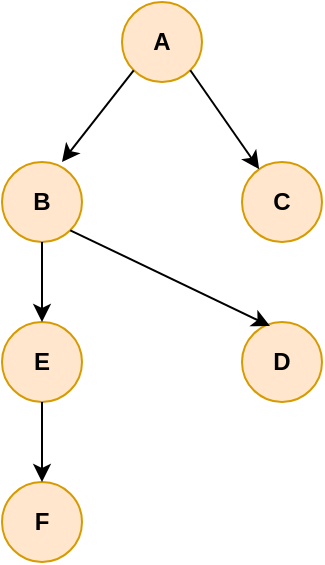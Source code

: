 <mxfile version="22.1.11" type="device">
  <diagram name="Page-1" id="0piBmzzNuuqjslALAcRJ">
    <mxGraphModel dx="1050" dy="578" grid="1" gridSize="10" guides="1" tooltips="1" connect="1" arrows="1" fold="1" page="1" pageScale="1" pageWidth="827" pageHeight="1169" math="0" shadow="0">
      <root>
        <mxCell id="0" />
        <mxCell id="1" parent="0" />
        <mxCell id="H7_bg1P-rGM-Wi8hyfqE-1" value="A" style="ellipse;whiteSpace=wrap;html=1;aspect=fixed;fillColor=#ffe6cc;strokeColor=#d79b00;fontStyle=1" parent="1" vertex="1">
          <mxGeometry x="260" y="80" width="40" height="40" as="geometry" />
        </mxCell>
        <mxCell id="H7_bg1P-rGM-Wi8hyfqE-3" value="F" style="ellipse;whiteSpace=wrap;html=1;aspect=fixed;fillColor=#ffe6cc;strokeColor=#d79b00;fontStyle=1" parent="1" vertex="1">
          <mxGeometry x="200" y="320" width="40" height="40" as="geometry" />
        </mxCell>
        <mxCell id="H7_bg1P-rGM-Wi8hyfqE-4" value="D" style="ellipse;whiteSpace=wrap;html=1;aspect=fixed;fillColor=#ffe6cc;strokeColor=#d79b00;fontStyle=1" parent="1" vertex="1">
          <mxGeometry x="320" y="240" width="40" height="40" as="geometry" />
        </mxCell>
        <mxCell id="H7_bg1P-rGM-Wi8hyfqE-5" value="E" style="ellipse;whiteSpace=wrap;html=1;aspect=fixed;fillColor=#ffe6cc;strokeColor=#d79b00;fontStyle=1" parent="1" vertex="1">
          <mxGeometry x="200" y="240" width="40" height="40" as="geometry" />
        </mxCell>
        <mxCell id="H7_bg1P-rGM-Wi8hyfqE-6" value="C" style="ellipse;whiteSpace=wrap;html=1;aspect=fixed;fillColor=#ffe6cc;strokeColor=#d79b00;fontStyle=1" parent="1" vertex="1">
          <mxGeometry x="320" y="160" width="40" height="40" as="geometry" />
        </mxCell>
        <mxCell id="H7_bg1P-rGM-Wi8hyfqE-7" value="B" style="ellipse;whiteSpace=wrap;html=1;aspect=fixed;fillColor=#ffe6cc;strokeColor=#d79b00;fontStyle=1" parent="1" vertex="1">
          <mxGeometry x="200" y="160" width="40" height="40" as="geometry" />
        </mxCell>
        <mxCell id="H7_bg1P-rGM-Wi8hyfqE-8" value="" style="endArrow=classic;html=1;rounded=0;exitX=0;exitY=1;exitDx=0;exitDy=0;entryX=0.75;entryY=0;entryDx=0;entryDy=0;entryPerimeter=0;" parent="1" source="H7_bg1P-rGM-Wi8hyfqE-1" target="H7_bg1P-rGM-Wi8hyfqE-7" edge="1">
          <mxGeometry width="50" height="50" relative="1" as="geometry">
            <mxPoint x="390" y="350" as="sourcePoint" />
            <mxPoint x="440" y="300" as="targetPoint" />
          </mxGeometry>
        </mxCell>
        <mxCell id="H7_bg1P-rGM-Wi8hyfqE-9" value="" style="endArrow=classic;html=1;rounded=0;exitX=0.5;exitY=1;exitDx=0;exitDy=0;entryX=0.5;entryY=0;entryDx=0;entryDy=0;" parent="1" source="H7_bg1P-rGM-Wi8hyfqE-7" target="H7_bg1P-rGM-Wi8hyfqE-5" edge="1">
          <mxGeometry width="50" height="50" relative="1" as="geometry">
            <mxPoint x="238" y="194" as="sourcePoint" />
            <mxPoint x="202" y="240" as="targetPoint" />
          </mxGeometry>
        </mxCell>
        <mxCell id="H7_bg1P-rGM-Wi8hyfqE-10" value="" style="endArrow=classic;html=1;rounded=0;exitX=0.5;exitY=1;exitDx=0;exitDy=0;entryX=0.75;entryY=0;entryDx=0;entryDy=0;entryPerimeter=0;" parent="1" source="H7_bg1P-rGM-Wi8hyfqE-5" edge="1">
          <mxGeometry width="50" height="50" relative="1" as="geometry">
            <mxPoint x="256" y="274" as="sourcePoint" />
            <mxPoint x="220" y="320" as="targetPoint" />
          </mxGeometry>
        </mxCell>
        <mxCell id="H7_bg1P-rGM-Wi8hyfqE-11" value="" style="endArrow=classic;html=1;rounded=0;exitX=1;exitY=1;exitDx=0;exitDy=0;entryX=0.35;entryY=0.05;entryDx=0;entryDy=0;entryPerimeter=0;" parent="1" source="H7_bg1P-rGM-Wi8hyfqE-7" target="H7_bg1P-rGM-Wi8hyfqE-4" edge="1">
          <mxGeometry width="50" height="50" relative="1" as="geometry">
            <mxPoint x="266" y="194" as="sourcePoint" />
            <mxPoint x="230" y="240" as="targetPoint" />
          </mxGeometry>
        </mxCell>
        <mxCell id="H7_bg1P-rGM-Wi8hyfqE-12" value="" style="endArrow=classic;html=1;rounded=0;exitX=1;exitY=1;exitDx=0;exitDy=0;" parent="1" source="H7_bg1P-rGM-Wi8hyfqE-1" target="H7_bg1P-rGM-Wi8hyfqE-6" edge="1">
          <mxGeometry width="50" height="50" relative="1" as="geometry">
            <mxPoint x="306" y="154" as="sourcePoint" />
            <mxPoint x="270" y="200" as="targetPoint" />
          </mxGeometry>
        </mxCell>
      </root>
    </mxGraphModel>
  </diagram>
</mxfile>
